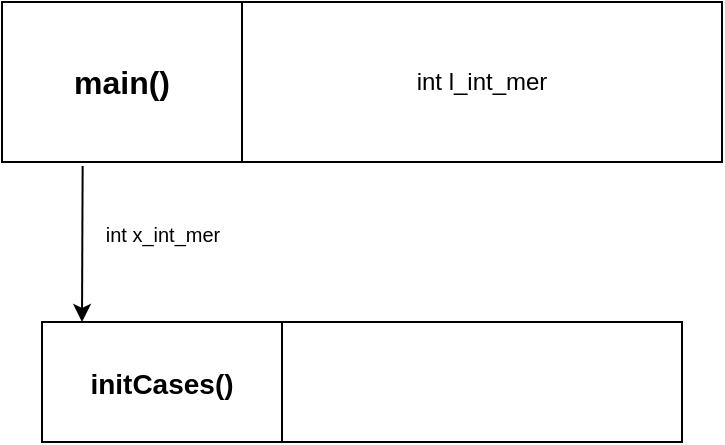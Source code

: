 <mxfile version="20.8.11" type="github">
  <diagram name="Page-1" id="rMZNAS54zJpwGnl3afOn">
    <mxGraphModel dx="1434" dy="764" grid="1" gridSize="10" guides="1" tooltips="1" connect="1" arrows="1" fold="1" page="1" pageScale="1" pageWidth="827" pageHeight="1169" math="0" shadow="0">
      <root>
        <mxCell id="0" />
        <mxCell id="1" parent="0" />
        <mxCell id="sCXfxisx9N2vsZH-kE6X-1" value="&lt;font style=&quot;font-size: 16px;&quot;&gt;&lt;b&gt;main()&lt;/b&gt;&lt;/font&gt;" style="rounded=0;whiteSpace=wrap;html=1;align=center;" parent="1" vertex="1">
          <mxGeometry x="160" y="120" width="120" height="80" as="geometry" />
        </mxCell>
        <mxCell id="sCXfxisx9N2vsZH-kE6X-2" value="int l_int_mer" style="rounded=0;whiteSpace=wrap;html=1;align=center;" parent="1" vertex="1">
          <mxGeometry x="280" y="120" width="240" height="80" as="geometry" />
        </mxCell>
        <mxCell id="sCXfxisx9N2vsZH-kE6X-3" value="&lt;b&gt;&lt;font style=&quot;font-size: 14px;&quot;&gt;initCases()&lt;/font&gt;&lt;/b&gt;" style="rounded=0;whiteSpace=wrap;html=1;fontSize=16;" parent="1" vertex="1">
          <mxGeometry x="180" y="280" width="120" height="60" as="geometry" />
        </mxCell>
        <mxCell id="sCXfxisx9N2vsZH-kE6X-4" value="" style="rounded=0;whiteSpace=wrap;html=1;fontSize=16;" parent="1" vertex="1">
          <mxGeometry x="300" y="280" width="200" height="60" as="geometry" />
        </mxCell>
        <mxCell id="sCXfxisx9N2vsZH-kE6X-7" value="" style="endArrow=classic;html=1;rounded=0;fontSize=14;exitX=0.336;exitY=1.025;exitDx=0;exitDy=0;exitPerimeter=0;" parent="1" source="sCXfxisx9N2vsZH-kE6X-1" edge="1">
          <mxGeometry width="50" height="50" relative="1" as="geometry">
            <mxPoint x="340" y="300" as="sourcePoint" />
            <mxPoint x="200" y="280" as="targetPoint" />
          </mxGeometry>
        </mxCell>
        <mxCell id="sCXfxisx9N2vsZH-kE6X-8" value="&lt;font style=&quot;font-size: 10px;&quot;&gt;int x_int_mer&lt;/font&gt;" style="text;html=1;align=center;verticalAlign=middle;resizable=0;points=[];autosize=1;strokeColor=none;fillColor=none;fontSize=14;" parent="1" vertex="1">
          <mxGeometry x="200" y="220" width="80" height="30" as="geometry" />
        </mxCell>
      </root>
    </mxGraphModel>
  </diagram>
</mxfile>
